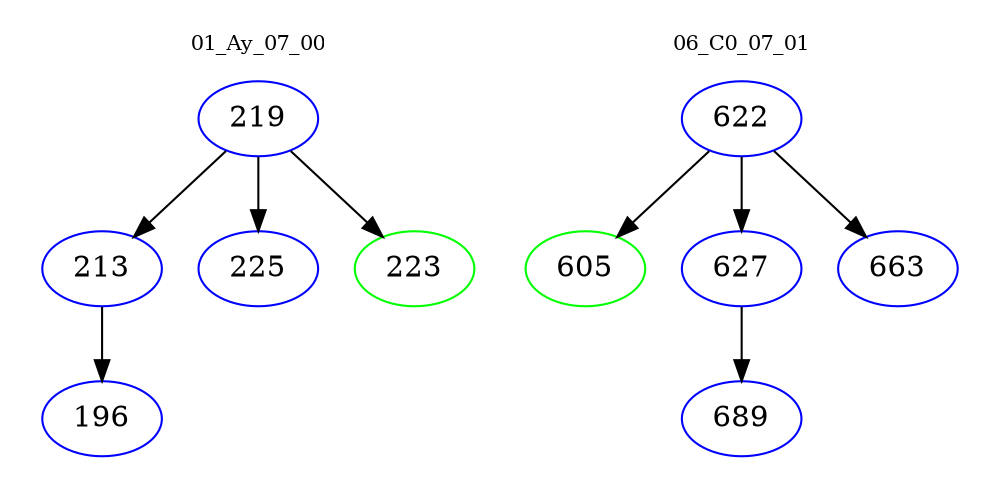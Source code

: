 digraph{
subgraph cluster_0 {
color = white
label = "01_Ay_07_00";
fontsize=10;
T0_219 [label="219", color="blue"]
T0_219 -> T0_213 [color="black"]
T0_213 [label="213", color="blue"]
T0_213 -> T0_196 [color="black"]
T0_196 [label="196", color="blue"]
T0_219 -> T0_225 [color="black"]
T0_225 [label="225", color="blue"]
T0_219 -> T0_223 [color="black"]
T0_223 [label="223", color="green"]
}
subgraph cluster_1 {
color = white
label = "06_C0_07_01";
fontsize=10;
T1_622 [label="622", color="blue"]
T1_622 -> T1_605 [color="black"]
T1_605 [label="605", color="green"]
T1_622 -> T1_627 [color="black"]
T1_627 [label="627", color="blue"]
T1_627 -> T1_689 [color="black"]
T1_689 [label="689", color="blue"]
T1_622 -> T1_663 [color="black"]
T1_663 [label="663", color="blue"]
}
}
